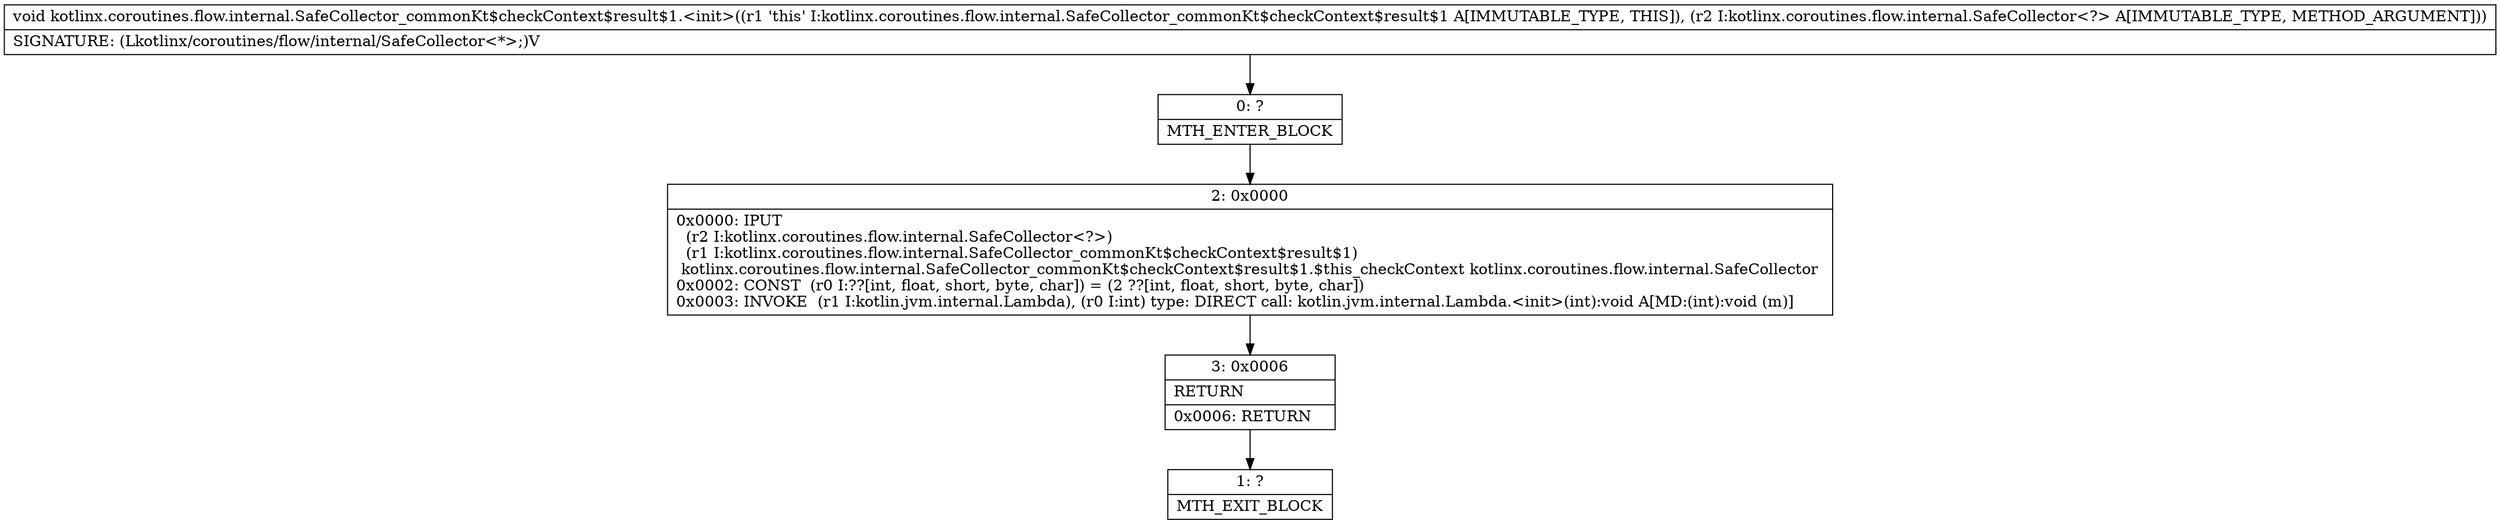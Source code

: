 digraph "CFG forkotlinx.coroutines.flow.internal.SafeCollector_commonKt$checkContext$result$1.\<init\>(Lkotlinx\/coroutines\/flow\/internal\/SafeCollector;)V" {
Node_0 [shape=record,label="{0\:\ ?|MTH_ENTER_BLOCK\l}"];
Node_2 [shape=record,label="{2\:\ 0x0000|0x0000: IPUT  \l  (r2 I:kotlinx.coroutines.flow.internal.SafeCollector\<?\>)\l  (r1 I:kotlinx.coroutines.flow.internal.SafeCollector_commonKt$checkContext$result$1)\l kotlinx.coroutines.flow.internal.SafeCollector_commonKt$checkContext$result$1.$this_checkContext kotlinx.coroutines.flow.internal.SafeCollector \l0x0002: CONST  (r0 I:??[int, float, short, byte, char]) = (2 ??[int, float, short, byte, char]) \l0x0003: INVOKE  (r1 I:kotlin.jvm.internal.Lambda), (r0 I:int) type: DIRECT call: kotlin.jvm.internal.Lambda.\<init\>(int):void A[MD:(int):void (m)]\l}"];
Node_3 [shape=record,label="{3\:\ 0x0006|RETURN\l|0x0006: RETURN   \l}"];
Node_1 [shape=record,label="{1\:\ ?|MTH_EXIT_BLOCK\l}"];
MethodNode[shape=record,label="{void kotlinx.coroutines.flow.internal.SafeCollector_commonKt$checkContext$result$1.\<init\>((r1 'this' I:kotlinx.coroutines.flow.internal.SafeCollector_commonKt$checkContext$result$1 A[IMMUTABLE_TYPE, THIS]), (r2 I:kotlinx.coroutines.flow.internal.SafeCollector\<?\> A[IMMUTABLE_TYPE, METHOD_ARGUMENT]))  | SIGNATURE: (Lkotlinx\/coroutines\/flow\/internal\/SafeCollector\<*\>;)V\l}"];
MethodNode -> Node_0;Node_0 -> Node_2;
Node_2 -> Node_3;
Node_3 -> Node_1;
}

